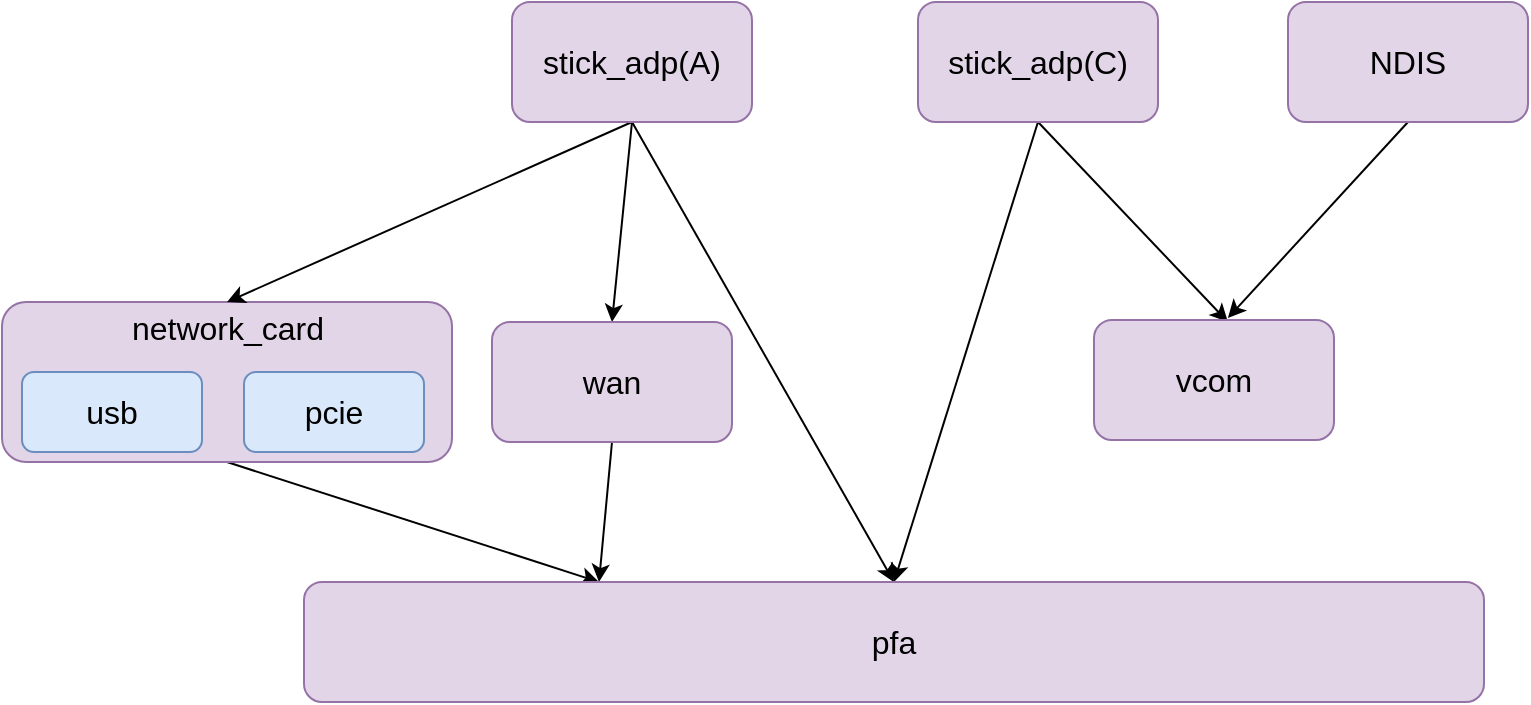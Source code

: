 <mxfile version="14.5.8" type="github">
  <diagram id="4HhRHKHiepqkRhehkrKr" name="Page-1">
    <mxGraphModel dx="1368" dy="620" grid="1" gridSize="10" guides="1" tooltips="1" connect="1" arrows="1" fold="1" page="1" pageScale="1" pageWidth="827" pageHeight="1169" math="0" shadow="0">
      <root>
        <mxCell id="0" />
        <mxCell id="1" parent="0" />
        <mxCell id="DQ55B0L-nkrC6WoG5Ss2-30" style="edgeStyle=none;rounded=0;orthogonalLoop=1;jettySize=auto;html=1;exitX=0.5;exitY=1;exitDx=0;exitDy=0;entryX=0.25;entryY=0;entryDx=0;entryDy=0;" edge="1" parent="1" source="DQ55B0L-nkrC6WoG5Ss2-7" target="DQ55B0L-nkrC6WoG5Ss2-23">
          <mxGeometry relative="1" as="geometry" />
        </mxCell>
        <mxCell id="DQ55B0L-nkrC6WoG5Ss2-7" value="" style="rounded=1;whiteSpace=wrap;html=1;fillColor=#e1d5e7;strokeColor=#9673a6;" vertex="1" parent="1">
          <mxGeometry x="30" y="230" width="225" height="80" as="geometry" />
        </mxCell>
        <mxCell id="DQ55B0L-nkrC6WoG5Ss2-8" value="&lt;font style=&quot;font-size: 16px&quot;&gt;usb&lt;/font&gt;" style="rounded=1;whiteSpace=wrap;html=1;fillColor=#dae8fc;strokeColor=#6c8ebf;" vertex="1" parent="1">
          <mxGeometry x="40" y="265" width="90" height="40" as="geometry" />
        </mxCell>
        <mxCell id="DQ55B0L-nkrC6WoG5Ss2-9" value="&lt;font style=&quot;font-size: 16px&quot;&gt;pcie&lt;/font&gt;" style="rounded=1;whiteSpace=wrap;html=1;fillColor=#dae8fc;strokeColor=#6c8ebf;" vertex="1" parent="1">
          <mxGeometry x="151" y="265" width="90" height="40" as="geometry" />
        </mxCell>
        <mxCell id="DQ55B0L-nkrC6WoG5Ss2-10" value="&lt;font style=&quot;font-size: 16px&quot;&gt;network_card&lt;/font&gt;" style="rounded=1;whiteSpace=wrap;html=1;strokeColor=none;fillColor=none;" vertex="1" parent="1">
          <mxGeometry x="84.5" y="230" width="116" height="26" as="geometry" />
        </mxCell>
        <mxCell id="DQ55B0L-nkrC6WoG5Ss2-26" style="rounded=0;orthogonalLoop=1;jettySize=auto;html=1;exitX=0.5;exitY=1;exitDx=0;exitDy=0;entryX=0.5;entryY=0;entryDx=0;entryDy=0;" edge="1" parent="1" source="DQ55B0L-nkrC6WoG5Ss2-20" target="DQ55B0L-nkrC6WoG5Ss2-10">
          <mxGeometry relative="1" as="geometry" />
        </mxCell>
        <mxCell id="DQ55B0L-nkrC6WoG5Ss2-27" style="edgeStyle=none;rounded=0;orthogonalLoop=1;jettySize=auto;html=1;exitX=0.5;exitY=1;exitDx=0;exitDy=0;entryX=0.5;entryY=0;entryDx=0;entryDy=0;" edge="1" parent="1" source="DQ55B0L-nkrC6WoG5Ss2-20" target="DQ55B0L-nkrC6WoG5Ss2-22">
          <mxGeometry relative="1" as="geometry" />
        </mxCell>
        <mxCell id="DQ55B0L-nkrC6WoG5Ss2-28" style="edgeStyle=none;rounded=0;orthogonalLoop=1;jettySize=auto;html=1;exitX=0.5;exitY=1;exitDx=0;exitDy=0;entryX=0.5;entryY=0;entryDx=0;entryDy=0;" edge="1" parent="1" source="DQ55B0L-nkrC6WoG5Ss2-20" target="DQ55B0L-nkrC6WoG5Ss2-23">
          <mxGeometry relative="1" as="geometry" />
        </mxCell>
        <mxCell id="DQ55B0L-nkrC6WoG5Ss2-20" value="&lt;font style=&quot;font-size: 16px&quot;&gt;stick_adp(A)&lt;/font&gt;" style="rounded=1;whiteSpace=wrap;html=1;fillColor=#e1d5e7;strokeColor=#9673a6;" vertex="1" parent="1">
          <mxGeometry x="285" y="80" width="120" height="60" as="geometry" />
        </mxCell>
        <mxCell id="DQ55B0L-nkrC6WoG5Ss2-29" style="edgeStyle=none;rounded=0;orthogonalLoop=1;jettySize=auto;html=1;exitX=0.5;exitY=1;exitDx=0;exitDy=0;entryX=0.5;entryY=0;entryDx=0;entryDy=0;" edge="1" parent="1" source="DQ55B0L-nkrC6WoG5Ss2-21" target="DQ55B0L-nkrC6WoG5Ss2-23">
          <mxGeometry relative="1" as="geometry" />
        </mxCell>
        <mxCell id="DQ55B0L-nkrC6WoG5Ss2-32" style="edgeStyle=none;rounded=0;orthogonalLoop=1;jettySize=auto;html=1;exitX=0.5;exitY=1;exitDx=0;exitDy=0;entryX=0.558;entryY=0.017;entryDx=0;entryDy=0;entryPerimeter=0;" edge="1" parent="1" source="DQ55B0L-nkrC6WoG5Ss2-21" target="DQ55B0L-nkrC6WoG5Ss2-25">
          <mxGeometry relative="1" as="geometry" />
        </mxCell>
        <mxCell id="DQ55B0L-nkrC6WoG5Ss2-21" value="&lt;font style=&quot;font-size: 16px&quot;&gt;stick_adp(C)&lt;/font&gt;" style="rounded=1;whiteSpace=wrap;html=1;fillColor=#e1d5e7;strokeColor=#9673a6;" vertex="1" parent="1">
          <mxGeometry x="488" y="80" width="120" height="60" as="geometry" />
        </mxCell>
        <mxCell id="DQ55B0L-nkrC6WoG5Ss2-31" style="edgeStyle=none;rounded=0;orthogonalLoop=1;jettySize=auto;html=1;exitX=0.5;exitY=1;exitDx=0;exitDy=0;entryX=0.25;entryY=0;entryDx=0;entryDy=0;" edge="1" parent="1" source="DQ55B0L-nkrC6WoG5Ss2-22" target="DQ55B0L-nkrC6WoG5Ss2-23">
          <mxGeometry relative="1" as="geometry" />
        </mxCell>
        <mxCell id="DQ55B0L-nkrC6WoG5Ss2-22" value="&lt;font style=&quot;font-size: 16px&quot;&gt;wan&lt;/font&gt;" style="rounded=1;whiteSpace=wrap;html=1;fillColor=#e1d5e7;strokeColor=#9673a6;" vertex="1" parent="1">
          <mxGeometry x="275" y="240" width="120" height="60" as="geometry" />
        </mxCell>
        <mxCell id="DQ55B0L-nkrC6WoG5Ss2-23" value="&lt;font style=&quot;font-size: 16px&quot;&gt;pfa&lt;/font&gt;" style="rounded=1;whiteSpace=wrap;html=1;fillColor=#e1d5e7;strokeColor=#9673a6;" vertex="1" parent="1">
          <mxGeometry x="181" y="370" width="590" height="60" as="geometry" />
        </mxCell>
        <mxCell id="DQ55B0L-nkrC6WoG5Ss2-33" style="edgeStyle=none;rounded=0;orthogonalLoop=1;jettySize=auto;html=1;exitX=0.5;exitY=1;exitDx=0;exitDy=0;entryX=0.558;entryY=-0.017;entryDx=0;entryDy=0;entryPerimeter=0;" edge="1" parent="1" source="DQ55B0L-nkrC6WoG5Ss2-24" target="DQ55B0L-nkrC6WoG5Ss2-25">
          <mxGeometry relative="1" as="geometry" />
        </mxCell>
        <mxCell id="DQ55B0L-nkrC6WoG5Ss2-24" value="&lt;font style=&quot;font-size: 16px&quot;&gt;NDIS&lt;/font&gt;" style="rounded=1;whiteSpace=wrap;html=1;fillColor=#e1d5e7;strokeColor=#9673a6;" vertex="1" parent="1">
          <mxGeometry x="673" y="80" width="120" height="60" as="geometry" />
        </mxCell>
        <mxCell id="DQ55B0L-nkrC6WoG5Ss2-25" value="&lt;font style=&quot;font-size: 16px&quot;&gt;vcom&lt;/font&gt;" style="rounded=1;whiteSpace=wrap;html=1;fillColor=#e1d5e7;strokeColor=#9673a6;" vertex="1" parent="1">
          <mxGeometry x="576" y="239" width="120" height="60" as="geometry" />
        </mxCell>
      </root>
    </mxGraphModel>
  </diagram>
</mxfile>

